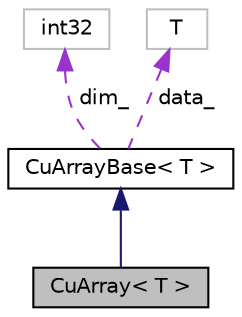 digraph "CuArray&lt; T &gt;"
{
  edge [fontname="Helvetica",fontsize="10",labelfontname="Helvetica",labelfontsize="10"];
  node [fontname="Helvetica",fontsize="10",shape=record];
  Node2 [label="CuArray\< T \>",height=0.2,width=0.4,color="black", fillcolor="grey75", style="filled", fontcolor="black"];
  Node3 -> Node2 [dir="back",color="midnightblue",fontsize="10",style="solid",fontname="Helvetica"];
  Node3 [label="CuArrayBase\< T \>",height=0.2,width=0.4,color="black", fillcolor="white", style="filled",URL="$classkaldi_1_1CuArrayBase.html",tooltip="Class CuArrayBase, CuSubArray and CuArray are analogues of classes CuVectorBase, CuSubVector and CuVe..."];
  Node4 -> Node3 [dir="back",color="darkorchid3",fontsize="10",style="dashed",label=" dim_" ,fontname="Helvetica"];
  Node4 [label="int32",height=0.2,width=0.4,color="grey75", fillcolor="white", style="filled"];
  Node5 -> Node3 [dir="back",color="darkorchid3",fontsize="10",style="dashed",label=" data_" ,fontname="Helvetica"];
  Node5 [label="T",height=0.2,width=0.4,color="grey75", fillcolor="white", style="filled"];
}
